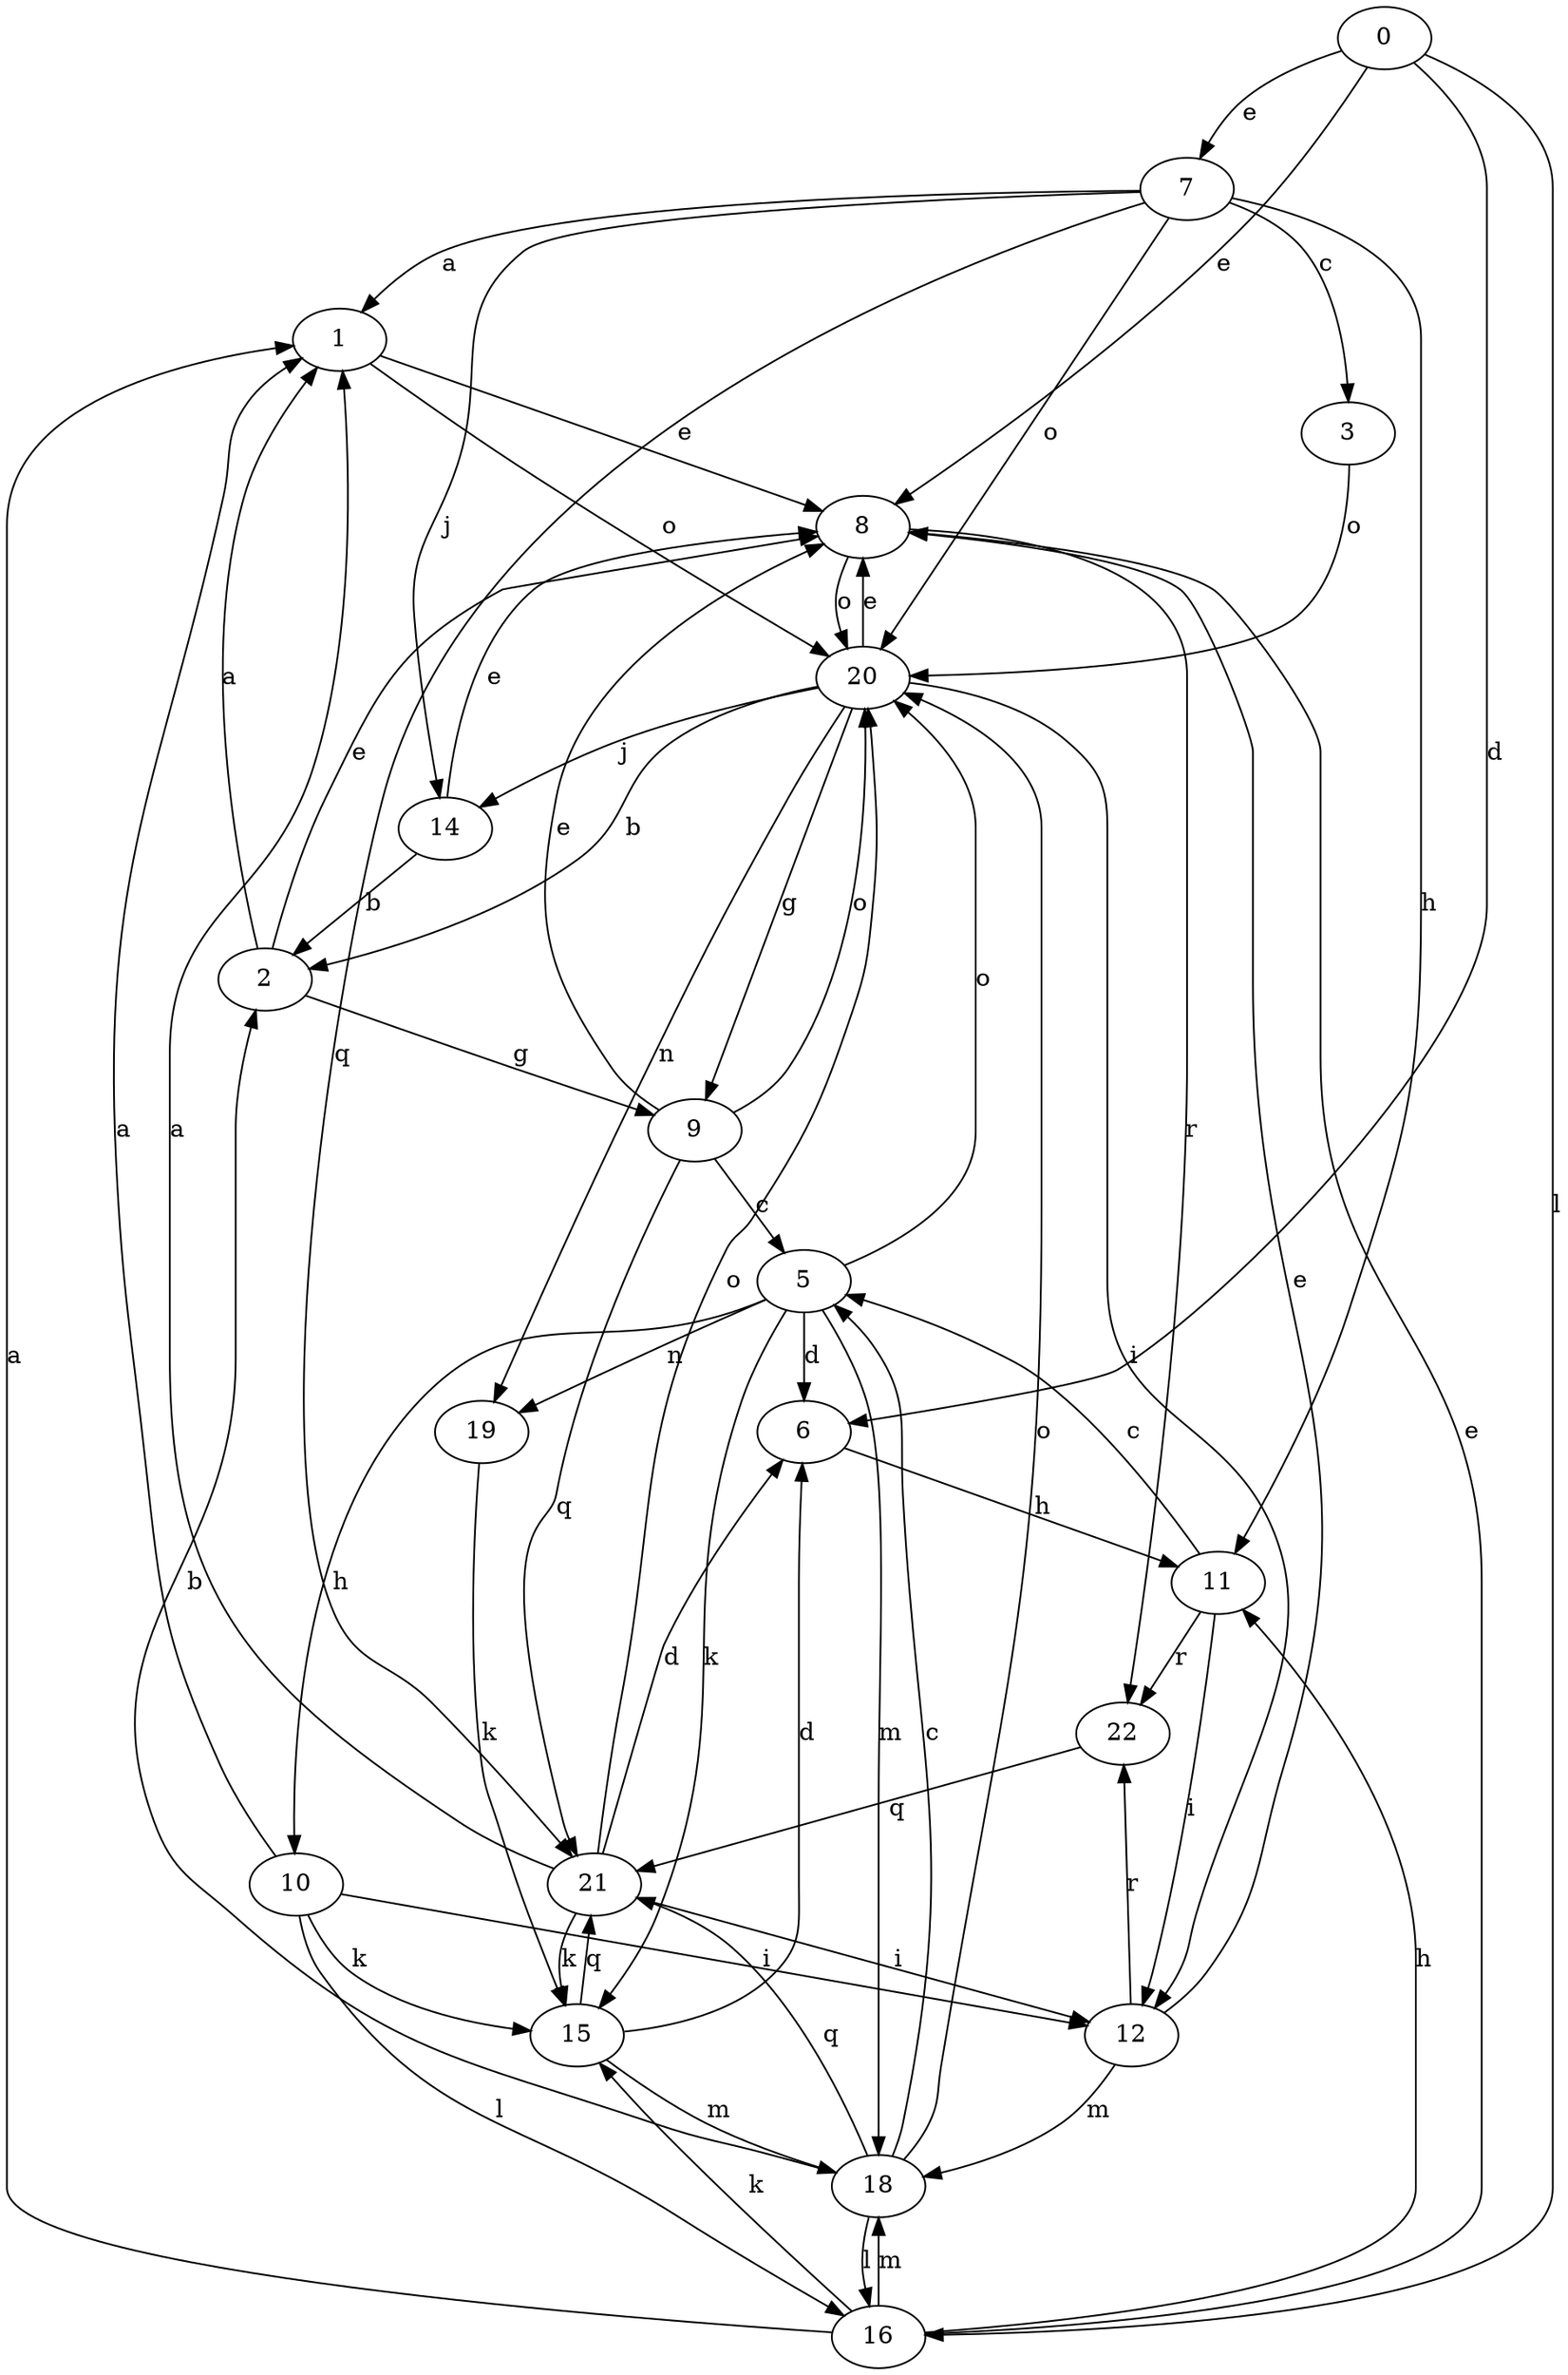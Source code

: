strict digraph  {
1;
2;
3;
5;
6;
7;
8;
9;
10;
11;
0;
12;
14;
15;
16;
18;
19;
20;
21;
22;
1 -> 8  [label=e];
1 -> 20  [label=o];
2 -> 1  [label=a];
2 -> 8  [label=e];
2 -> 9  [label=g];
3 -> 20  [label=o];
5 -> 6  [label=d];
5 -> 10  [label=h];
5 -> 15  [label=k];
5 -> 18  [label=m];
5 -> 19  [label=n];
5 -> 20  [label=o];
6 -> 11  [label=h];
7 -> 1  [label=a];
7 -> 3  [label=c];
7 -> 11  [label=h];
7 -> 14  [label=j];
7 -> 20  [label=o];
7 -> 21  [label=q];
8 -> 20  [label=o];
8 -> 22  [label=r];
9 -> 5  [label=c];
9 -> 8  [label=e];
9 -> 20  [label=o];
9 -> 21  [label=q];
10 -> 1  [label=a];
10 -> 12  [label=i];
10 -> 15  [label=k];
10 -> 16  [label=l];
11 -> 5  [label=c];
11 -> 12  [label=i];
11 -> 22  [label=r];
0 -> 6  [label=d];
0 -> 7  [label=e];
0 -> 8  [label=e];
0 -> 16  [label=l];
12 -> 8  [label=e];
12 -> 18  [label=m];
12 -> 22  [label=r];
14 -> 2  [label=b];
14 -> 8  [label=e];
15 -> 6  [label=d];
15 -> 18  [label=m];
15 -> 21  [label=q];
16 -> 1  [label=a];
16 -> 8  [label=e];
16 -> 11  [label=h];
16 -> 15  [label=k];
16 -> 18  [label=m];
18 -> 2  [label=b];
18 -> 5  [label=c];
18 -> 16  [label=l];
18 -> 20  [label=o];
18 -> 21  [label=q];
19 -> 15  [label=k];
20 -> 2  [label=b];
20 -> 8  [label=e];
20 -> 9  [label=g];
20 -> 12  [label=i];
20 -> 14  [label=j];
20 -> 19  [label=n];
21 -> 1  [label=a];
21 -> 6  [label=d];
21 -> 12  [label=i];
21 -> 15  [label=k];
21 -> 20  [label=o];
22 -> 21  [label=q];
}
